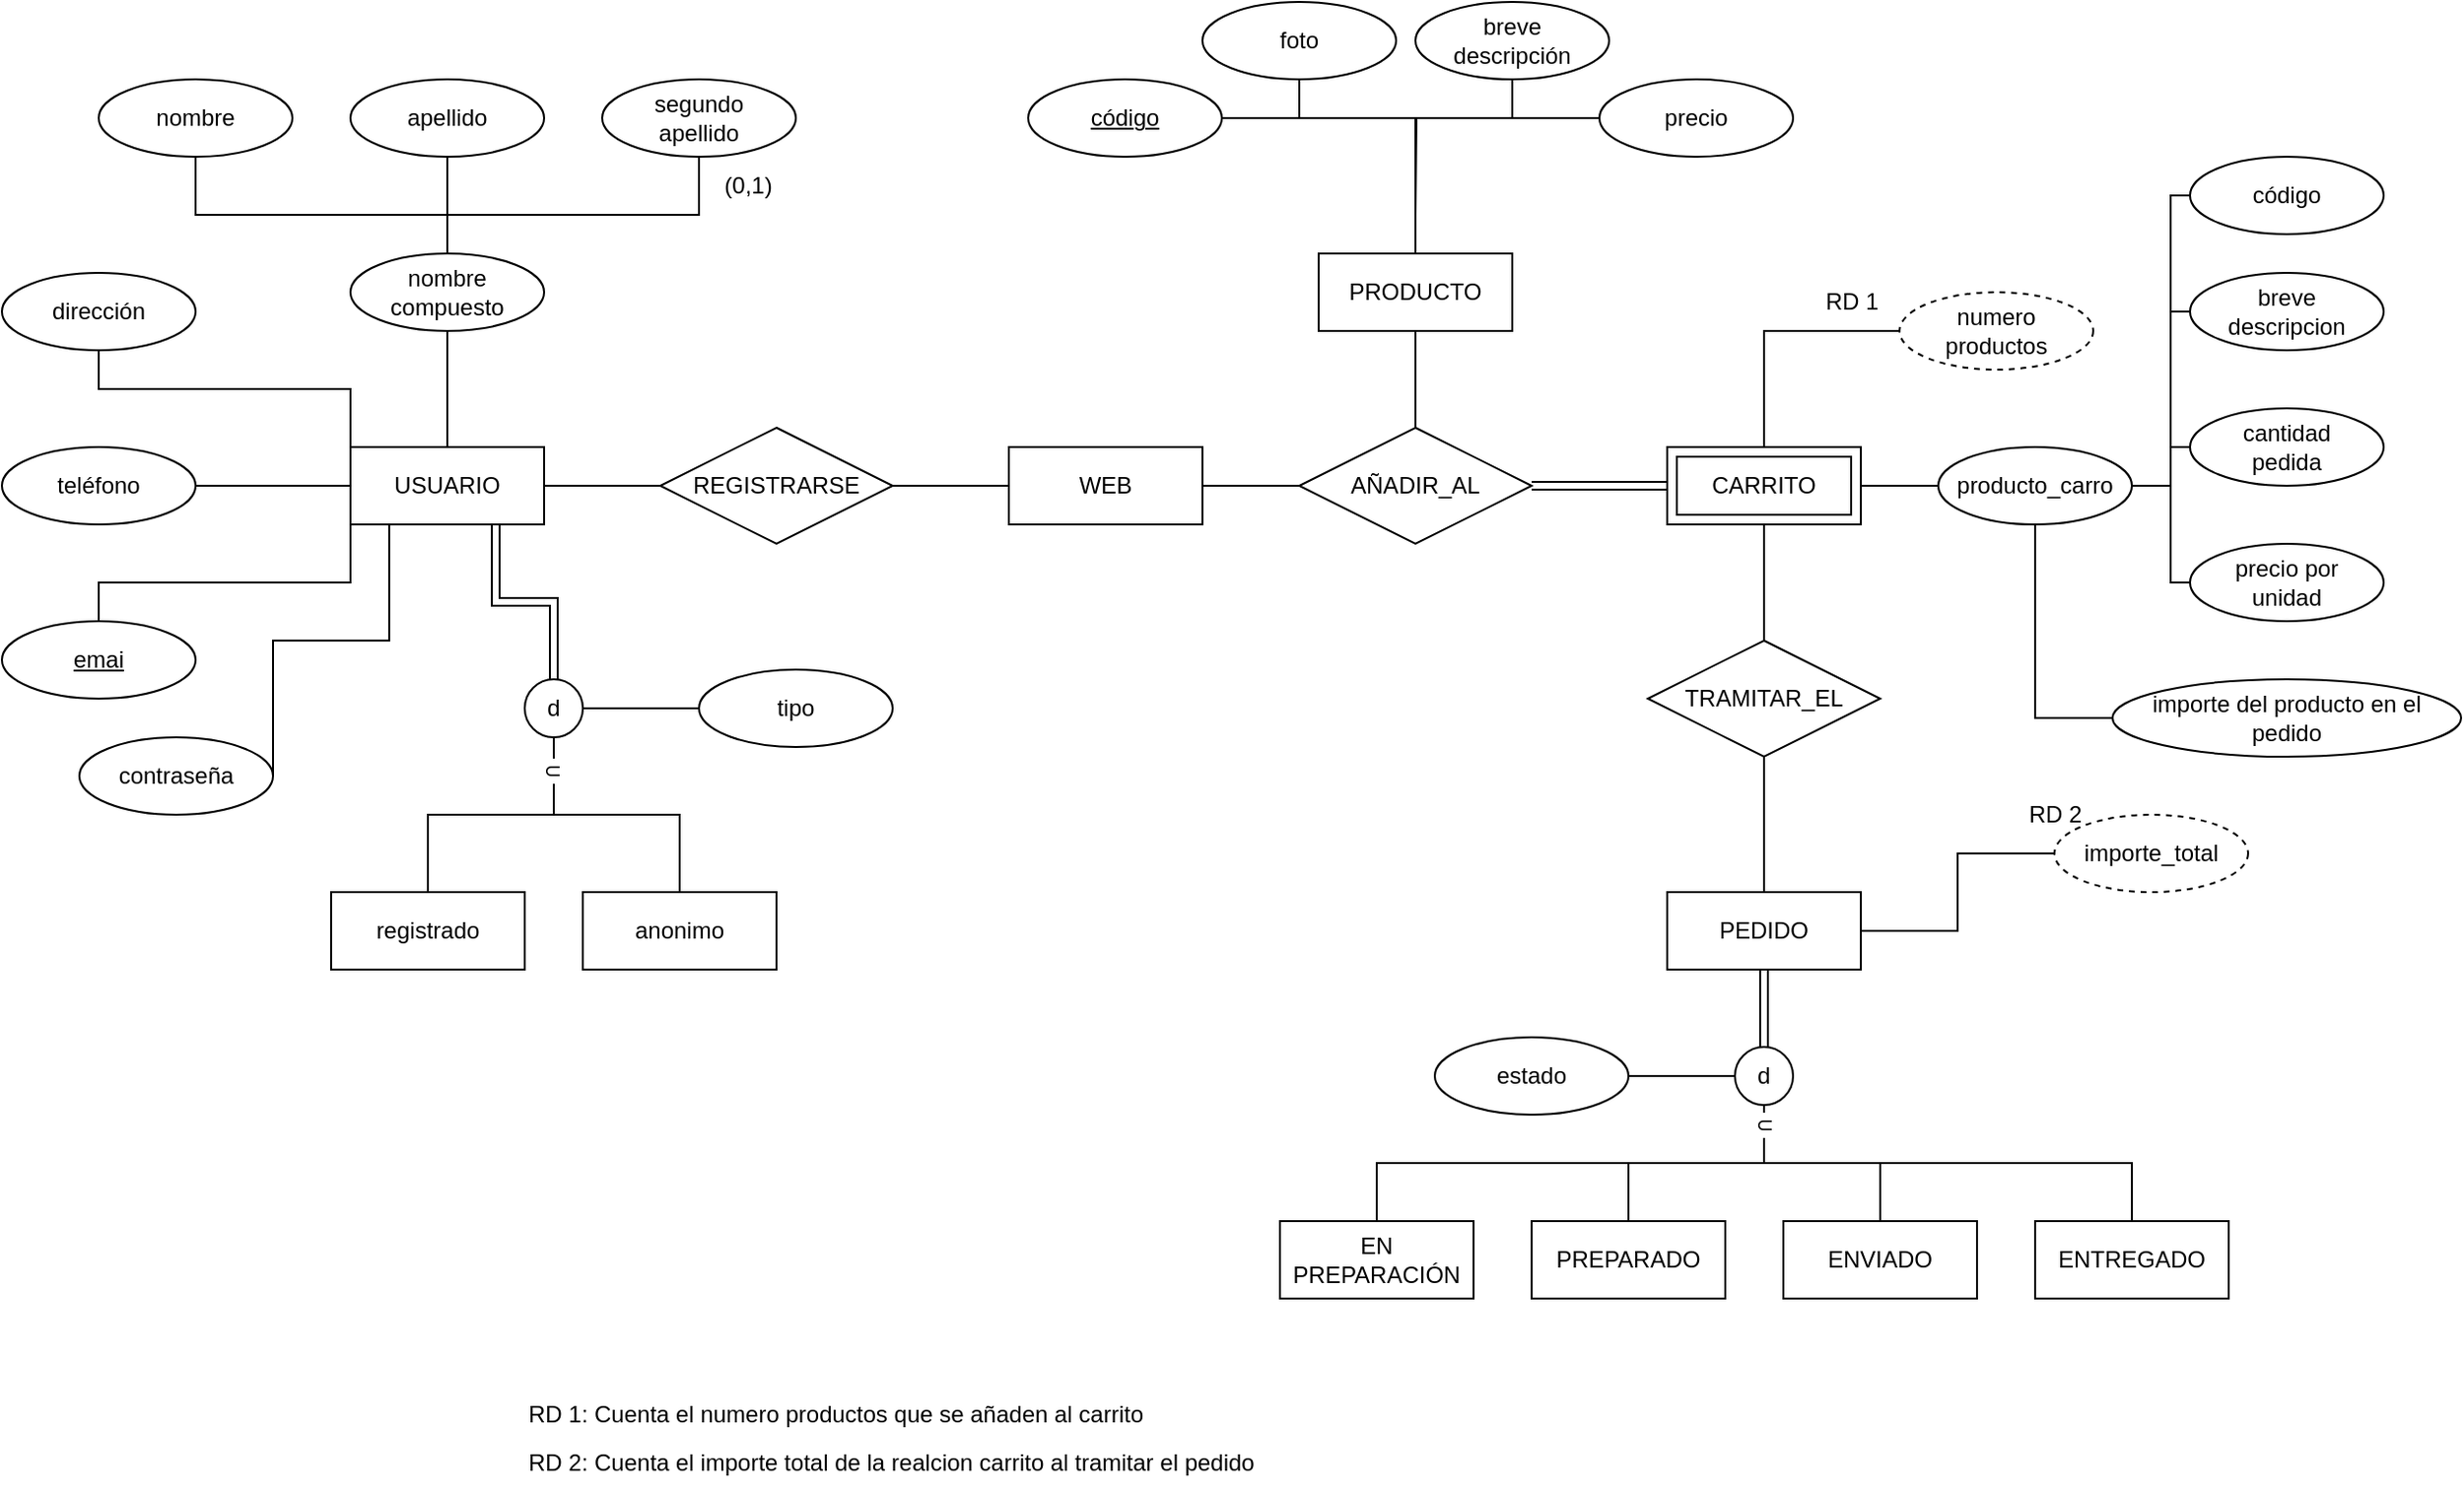 <mxfile version="20.8.20" type="github">
  <diagram name="Página-1" id="H3J9FWXN0q95DTH0rRs8">
    <mxGraphModel dx="1050" dy="619" grid="1" gridSize="10" guides="1" tooltips="1" connect="1" arrows="1" fold="1" page="1" pageScale="1" pageWidth="1654" pageHeight="1169" background="none" math="0" shadow="0">
      <root>
        <mxCell id="0" />
        <mxCell id="1" parent="0" />
        <mxCell id="3mSW8cx6iBZY5WVpWIEB-1" value="PEDIDO" style="whiteSpace=wrap;html=1;align=center;" parent="1" vertex="1">
          <mxGeometry x="1090" y="530" width="100" height="40" as="geometry" />
        </mxCell>
        <mxCell id="3mSW8cx6iBZY5WVpWIEB-14" style="edgeStyle=orthogonalEdgeStyle;rounded=0;orthogonalLoop=1;jettySize=auto;html=1;exitX=0.5;exitY=0;exitDx=0;exitDy=0;entryX=0.5;entryY=1;entryDx=0;entryDy=0;endArrow=none;endFill=0;" parent="1" source="3mSW8cx6iBZY5WVpWIEB-4" target="3mSW8cx6iBZY5WVpWIEB-8" edge="1">
          <mxGeometry relative="1" as="geometry" />
        </mxCell>
        <mxCell id="3mSW8cx6iBZY5WVpWIEB-4" value="EN PREPARACIÓN" style="whiteSpace=wrap;html=1;align=center;" parent="1" vertex="1">
          <mxGeometry x="890" y="700" width="100" height="40" as="geometry" />
        </mxCell>
        <mxCell id="3mSW8cx6iBZY5WVpWIEB-13" style="edgeStyle=orthogonalEdgeStyle;rounded=0;orthogonalLoop=1;jettySize=auto;html=1;exitX=0.5;exitY=0;exitDx=0;exitDy=0;entryX=0.5;entryY=1;entryDx=0;entryDy=0;endArrow=none;endFill=0;" parent="1" source="3mSW8cx6iBZY5WVpWIEB-5" target="3mSW8cx6iBZY5WVpWIEB-8" edge="1">
          <mxGeometry relative="1" as="geometry" />
        </mxCell>
        <mxCell id="3mSW8cx6iBZY5WVpWIEB-5" value="PREPARADO" style="whiteSpace=wrap;html=1;align=center;" parent="1" vertex="1">
          <mxGeometry x="1020" y="700" width="100" height="40" as="geometry" />
        </mxCell>
        <mxCell id="3mSW8cx6iBZY5WVpWIEB-12" style="edgeStyle=orthogonalEdgeStyle;rounded=0;orthogonalLoop=1;jettySize=auto;html=1;exitX=0.5;exitY=0;exitDx=0;exitDy=0;entryX=0.5;entryY=1;entryDx=0;entryDy=0;endArrow=none;endFill=0;" parent="1" source="3mSW8cx6iBZY5WVpWIEB-6" target="3mSW8cx6iBZY5WVpWIEB-8" edge="1">
          <mxGeometry relative="1" as="geometry" />
        </mxCell>
        <mxCell id="3mSW8cx6iBZY5WVpWIEB-6" value="ENVIADO" style="whiteSpace=wrap;html=1;align=center;" parent="1" vertex="1">
          <mxGeometry x="1150" y="700" width="100" height="40" as="geometry" />
        </mxCell>
        <mxCell id="3mSW8cx6iBZY5WVpWIEB-7" value="ENTREGADO" style="whiteSpace=wrap;html=1;align=center;" parent="1" vertex="1">
          <mxGeometry x="1280" y="700" width="100" height="40" as="geometry" />
        </mxCell>
        <mxCell id="3mSW8cx6iBZY5WVpWIEB-9" value="" style="edgeStyle=orthogonalEdgeStyle;rounded=0;orthogonalLoop=1;jettySize=auto;html=1;endArrow=none;endFill=0;shape=link;" parent="1" source="3mSW8cx6iBZY5WVpWIEB-8" target="3mSW8cx6iBZY5WVpWIEB-1" edge="1">
          <mxGeometry relative="1" as="geometry" />
        </mxCell>
        <mxCell id="3mSW8cx6iBZY5WVpWIEB-8" value="d" style="ellipse;whiteSpace=wrap;html=1;aspect=fixed;" parent="1" vertex="1">
          <mxGeometry x="1125" y="610" width="30" height="30" as="geometry" />
        </mxCell>
        <mxCell id="3mSW8cx6iBZY5WVpWIEB-11" value="⊂" style="edgeStyle=orthogonalEdgeStyle;rounded=0;orthogonalLoop=1;jettySize=auto;html=1;exitX=0.5;exitY=1;exitDx=0;exitDy=0;endArrow=none;endFill=0;entryX=0.5;entryY=0;entryDx=0;entryDy=0;entryPerimeter=0;" parent="1" source="3mSW8cx6iBZY5WVpWIEB-8" target="3mSW8cx6iBZY5WVpWIEB-7" edge="1">
          <mxGeometry x="-0.92" relative="1" as="geometry">
            <Array as="points">
              <mxPoint x="1140" y="670" />
              <mxPoint x="1330" y="670" />
            </Array>
            <mxPoint as="offset" />
          </mxGeometry>
        </mxCell>
        <mxCell id="3mSW8cx6iBZY5WVpWIEB-16" value="" style="edgeStyle=orthogonalEdgeStyle;rounded=0;orthogonalLoop=1;jettySize=auto;html=1;endArrow=none;endFill=0;" parent="1" source="3mSW8cx6iBZY5WVpWIEB-15" target="3mSW8cx6iBZY5WVpWIEB-8" edge="1">
          <mxGeometry relative="1" as="geometry" />
        </mxCell>
        <mxCell id="3mSW8cx6iBZY5WVpWIEB-15" value="estado" style="ellipse;whiteSpace=wrap;html=1;align=center;" parent="1" vertex="1">
          <mxGeometry x="970" y="605" width="100" height="40" as="geometry" />
        </mxCell>
        <mxCell id="3mSW8cx6iBZY5WVpWIEB-21" value="" style="edgeStyle=orthogonalEdgeStyle;rounded=0;orthogonalLoop=1;jettySize=auto;html=1;endArrow=none;endFill=0;" parent="1" source="3mSW8cx6iBZY5WVpWIEB-17" target="3mSW8cx6iBZY5WVpWIEB-19" edge="1">
          <mxGeometry relative="1" as="geometry" />
        </mxCell>
        <mxCell id="3mSW8cx6iBZY5WVpWIEB-89" style="edgeStyle=orthogonalEdgeStyle;rounded=0;orthogonalLoop=1;jettySize=auto;html=1;exitX=0.75;exitY=1;exitDx=0;exitDy=0;entryX=0.5;entryY=0;entryDx=0;entryDy=0;endArrow=none;endFill=0;shape=link;" parent="1" source="3mSW8cx6iBZY5WVpWIEB-17" target="3mSW8cx6iBZY5WVpWIEB-88" edge="1">
          <mxGeometry relative="1" as="geometry" />
        </mxCell>
        <mxCell id="3mSW8cx6iBZY5WVpWIEB-17" value="USUARIO" style="whiteSpace=wrap;html=1;align=center;" parent="1" vertex="1">
          <mxGeometry x="410" y="300" width="100" height="40" as="geometry" />
        </mxCell>
        <mxCell id="3mSW8cx6iBZY5WVpWIEB-18" value="WEB" style="whiteSpace=wrap;html=1;align=center;" parent="1" vertex="1">
          <mxGeometry x="750" y="300" width="100" height="40" as="geometry" />
        </mxCell>
        <mxCell id="3mSW8cx6iBZY5WVpWIEB-22" value="" style="edgeStyle=orthogonalEdgeStyle;rounded=0;orthogonalLoop=1;jettySize=auto;html=1;endArrow=none;endFill=0;" parent="1" source="3mSW8cx6iBZY5WVpWIEB-19" target="3mSW8cx6iBZY5WVpWIEB-18" edge="1">
          <mxGeometry relative="1" as="geometry" />
        </mxCell>
        <mxCell id="3mSW8cx6iBZY5WVpWIEB-19" value="REGISTRARSE" style="shape=rhombus;perimeter=rhombusPerimeter;whiteSpace=wrap;html=1;align=center;" parent="1" vertex="1">
          <mxGeometry x="570" y="290" width="120" height="60" as="geometry" />
        </mxCell>
        <mxCell id="3mSW8cx6iBZY5WVpWIEB-29" value="" style="edgeStyle=orthogonalEdgeStyle;rounded=0;orthogonalLoop=1;jettySize=auto;html=1;endArrow=none;endFill=0;" parent="1" source="3mSW8cx6iBZY5WVpWIEB-23" target="3mSW8cx6iBZY5WVpWIEB-27" edge="1">
          <mxGeometry relative="1" as="geometry" />
        </mxCell>
        <mxCell id="3mSW8cx6iBZY5WVpWIEB-69" value="" style="edgeStyle=orthogonalEdgeStyle;rounded=0;orthogonalLoop=1;jettySize=auto;html=1;endArrow=none;endFill=0;" parent="1" source="3mSW8cx6iBZY5WVpWIEB-23" target="3mSW8cx6iBZY5WVpWIEB-68" edge="1">
          <mxGeometry relative="1" as="geometry" />
        </mxCell>
        <mxCell id="3mSW8cx6iBZY5WVpWIEB-23" value="CARRITO" style="shape=ext;margin=3;double=1;whiteSpace=wrap;html=1;align=center;" parent="1" vertex="1">
          <mxGeometry x="1090" y="300" width="100" height="40" as="geometry" />
        </mxCell>
        <mxCell id="3mSW8cx6iBZY5WVpWIEB-25" value="" style="edgeStyle=orthogonalEdgeStyle;rounded=0;orthogonalLoop=1;jettySize=auto;html=1;endArrow=none;endFill=0;" parent="1" source="3mSW8cx6iBZY5WVpWIEB-24" target="3mSW8cx6iBZY5WVpWIEB-18" edge="1">
          <mxGeometry relative="1" as="geometry" />
        </mxCell>
        <mxCell id="3mSW8cx6iBZY5WVpWIEB-26" value="" style="edgeStyle=orthogonalEdgeStyle;rounded=0;orthogonalLoop=1;jettySize=auto;html=1;endArrow=none;endFill=0;shape=link;" parent="1" source="3mSW8cx6iBZY5WVpWIEB-24" target="3mSW8cx6iBZY5WVpWIEB-23" edge="1">
          <mxGeometry relative="1" as="geometry" />
        </mxCell>
        <mxCell id="3mSW8cx6iBZY5WVpWIEB-24" value="AÑADIR_AL" style="shape=rhombus;perimeter=rhombusPerimeter;whiteSpace=wrap;html=1;align=center;" parent="1" vertex="1">
          <mxGeometry x="900" y="290" width="120" height="60" as="geometry" />
        </mxCell>
        <mxCell id="3mSW8cx6iBZY5WVpWIEB-28" value="" style="edgeStyle=orthogonalEdgeStyle;rounded=0;orthogonalLoop=1;jettySize=auto;html=1;endArrow=none;endFill=0;" parent="1" source="3mSW8cx6iBZY5WVpWIEB-27" target="3mSW8cx6iBZY5WVpWIEB-1" edge="1">
          <mxGeometry relative="1" as="geometry" />
        </mxCell>
        <mxCell id="3mSW8cx6iBZY5WVpWIEB-27" value="TRAMITAR_EL" style="shape=rhombus;perimeter=rhombusPerimeter;whiteSpace=wrap;html=1;align=center;" parent="1" vertex="1">
          <mxGeometry x="1080" y="400" width="120" height="60" as="geometry" />
        </mxCell>
        <mxCell id="3mSW8cx6iBZY5WVpWIEB-32" value="" style="edgeStyle=orthogonalEdgeStyle;rounded=0;orthogonalLoop=1;jettySize=auto;html=1;endArrow=none;endFill=0;" parent="1" source="3mSW8cx6iBZY5WVpWIEB-31" target="3mSW8cx6iBZY5WVpWIEB-24" edge="1">
          <mxGeometry relative="1" as="geometry" />
        </mxCell>
        <mxCell id="3mSW8cx6iBZY5WVpWIEB-31" value="PRODUCTO" style="whiteSpace=wrap;html=1;align=center;" parent="1" vertex="1">
          <mxGeometry x="910" y="200" width="100" height="40" as="geometry" />
        </mxCell>
        <mxCell id="3mSW8cx6iBZY5WVpWIEB-37" style="edgeStyle=orthogonalEdgeStyle;rounded=0;orthogonalLoop=1;jettySize=auto;html=1;entryX=0.5;entryY=0;entryDx=0;entryDy=0;endArrow=none;endFill=0;" parent="1" source="3mSW8cx6iBZY5WVpWIEB-33" target="3mSW8cx6iBZY5WVpWIEB-31" edge="1">
          <mxGeometry relative="1" as="geometry" />
        </mxCell>
        <mxCell id="3mSW8cx6iBZY5WVpWIEB-33" value="&lt;u&gt;código&lt;/u&gt;" style="ellipse;whiteSpace=wrap;html=1;align=center;" parent="1" vertex="1">
          <mxGeometry x="760" y="110" width="100" height="40" as="geometry" />
        </mxCell>
        <mxCell id="3mSW8cx6iBZY5WVpWIEB-38" style="edgeStyle=orthogonalEdgeStyle;rounded=0;orthogonalLoop=1;jettySize=auto;html=1;endArrow=none;endFill=0;" parent="1" source="3mSW8cx6iBZY5WVpWIEB-34" target="3mSW8cx6iBZY5WVpWIEB-31" edge="1">
          <mxGeometry relative="1" as="geometry">
            <Array as="points">
              <mxPoint x="900" y="130" />
              <mxPoint x="960" y="130" />
            </Array>
          </mxGeometry>
        </mxCell>
        <mxCell id="3mSW8cx6iBZY5WVpWIEB-34" value="foto" style="ellipse;whiteSpace=wrap;html=1;align=center;" parent="1" vertex="1">
          <mxGeometry x="850" y="70" width="100" height="40" as="geometry" />
        </mxCell>
        <mxCell id="3mSW8cx6iBZY5WVpWIEB-40" style="edgeStyle=orthogonalEdgeStyle;rounded=0;orthogonalLoop=1;jettySize=auto;html=1;endArrow=none;endFill=0;" parent="1" source="3mSW8cx6iBZY5WVpWIEB-35" edge="1">
          <mxGeometry relative="1" as="geometry">
            <mxPoint x="960" y="180" as="targetPoint" />
            <Array as="points">
              <mxPoint x="1010" y="130" />
              <mxPoint x="960" y="130" />
            </Array>
          </mxGeometry>
        </mxCell>
        <mxCell id="3mSW8cx6iBZY5WVpWIEB-35" value="breve&lt;br&gt;descripción" style="ellipse;whiteSpace=wrap;html=1;align=center;" parent="1" vertex="1">
          <mxGeometry x="960" y="70" width="100" height="40" as="geometry" />
        </mxCell>
        <mxCell id="3mSW8cx6iBZY5WVpWIEB-41" style="edgeStyle=orthogonalEdgeStyle;rounded=0;orthogonalLoop=1;jettySize=auto;html=1;endArrow=none;endFill=0;" parent="1" source="3mSW8cx6iBZY5WVpWIEB-36" edge="1">
          <mxGeometry relative="1" as="geometry">
            <mxPoint x="960" y="180" as="targetPoint" />
          </mxGeometry>
        </mxCell>
        <mxCell id="3mSW8cx6iBZY5WVpWIEB-36" value="precio" style="ellipse;whiteSpace=wrap;html=1;align=center;" parent="1" vertex="1">
          <mxGeometry x="1055" y="110" width="100" height="40" as="geometry" />
        </mxCell>
        <mxCell id="3mSW8cx6iBZY5WVpWIEB-48" style="edgeStyle=orthogonalEdgeStyle;rounded=0;orthogonalLoop=1;jettySize=auto;html=1;entryX=0;entryY=0;entryDx=0;entryDy=0;endArrow=none;endFill=0;" parent="1" source="3mSW8cx6iBZY5WVpWIEB-42" target="3mSW8cx6iBZY5WVpWIEB-17" edge="1">
          <mxGeometry relative="1" as="geometry">
            <Array as="points">
              <mxPoint x="280" y="270" />
              <mxPoint x="410" y="270" />
            </Array>
          </mxGeometry>
        </mxCell>
        <mxCell id="3mSW8cx6iBZY5WVpWIEB-42" value="dirección" style="ellipse;whiteSpace=wrap;html=1;align=center;" parent="1" vertex="1">
          <mxGeometry x="230" y="210" width="100" height="40" as="geometry" />
        </mxCell>
        <mxCell id="3mSW8cx6iBZY5WVpWIEB-49" value="" style="edgeStyle=orthogonalEdgeStyle;rounded=0;orthogonalLoop=1;jettySize=auto;html=1;endArrow=none;endFill=0;" parent="1" source="3mSW8cx6iBZY5WVpWIEB-43" target="3mSW8cx6iBZY5WVpWIEB-17" edge="1">
          <mxGeometry relative="1" as="geometry" />
        </mxCell>
        <mxCell id="3mSW8cx6iBZY5WVpWIEB-43" value="teléfono" style="ellipse;whiteSpace=wrap;html=1;align=center;" parent="1" vertex="1">
          <mxGeometry x="230" y="300" width="100" height="40" as="geometry" />
        </mxCell>
        <mxCell id="3mSW8cx6iBZY5WVpWIEB-50" style="edgeStyle=orthogonalEdgeStyle;rounded=0;orthogonalLoop=1;jettySize=auto;html=1;entryX=0;entryY=1;entryDx=0;entryDy=0;endArrow=none;endFill=0;" parent="1" source="3mSW8cx6iBZY5WVpWIEB-44" target="3mSW8cx6iBZY5WVpWIEB-17" edge="1">
          <mxGeometry relative="1" as="geometry">
            <Array as="points">
              <mxPoint x="280" y="370" />
              <mxPoint x="410" y="370" />
            </Array>
          </mxGeometry>
        </mxCell>
        <mxCell id="3mSW8cx6iBZY5WVpWIEB-44" value="&lt;u&gt;emai&lt;/u&gt;" style="ellipse;whiteSpace=wrap;html=1;align=center;" parent="1" vertex="1">
          <mxGeometry x="230" y="390" width="100" height="40" as="geometry" />
        </mxCell>
        <mxCell id="3mSW8cx6iBZY5WVpWIEB-51" value="" style="edgeStyle=orthogonalEdgeStyle;rounded=0;orthogonalLoop=1;jettySize=auto;html=1;endArrow=none;endFill=0;" parent="1" source="3mSW8cx6iBZY5WVpWIEB-45" target="3mSW8cx6iBZY5WVpWIEB-17" edge="1">
          <mxGeometry relative="1" as="geometry">
            <Array as="points">
              <mxPoint x="370" y="400" />
              <mxPoint x="430" y="400" />
            </Array>
          </mxGeometry>
        </mxCell>
        <mxCell id="3mSW8cx6iBZY5WVpWIEB-45" value="contraseña" style="ellipse;whiteSpace=wrap;html=1;align=center;" parent="1" vertex="1">
          <mxGeometry x="270" y="450" width="100" height="40" as="geometry" />
        </mxCell>
        <mxCell id="3mSW8cx6iBZY5WVpWIEB-47" value="" style="edgeStyle=orthogonalEdgeStyle;rounded=0;orthogonalLoop=1;jettySize=auto;html=1;endArrow=none;endFill=0;" parent="1" source="3mSW8cx6iBZY5WVpWIEB-46" target="3mSW8cx6iBZY5WVpWIEB-17" edge="1">
          <mxGeometry relative="1" as="geometry" />
        </mxCell>
        <mxCell id="3mSW8cx6iBZY5WVpWIEB-46" value="nombre&lt;br&gt;compuesto" style="ellipse;whiteSpace=wrap;html=1;align=center;" parent="1" vertex="1">
          <mxGeometry x="410" y="200" width="100" height="40" as="geometry" />
        </mxCell>
        <mxCell id="3mSW8cx6iBZY5WVpWIEB-55" style="edgeStyle=orthogonalEdgeStyle;rounded=0;orthogonalLoop=1;jettySize=auto;html=1;entryX=0.5;entryY=0;entryDx=0;entryDy=0;endArrow=none;endFill=0;" parent="1" source="3mSW8cx6iBZY5WVpWIEB-52" target="3mSW8cx6iBZY5WVpWIEB-46" edge="1">
          <mxGeometry relative="1" as="geometry">
            <Array as="points">
              <mxPoint x="330" y="180" />
              <mxPoint x="460" y="180" />
            </Array>
          </mxGeometry>
        </mxCell>
        <mxCell id="3mSW8cx6iBZY5WVpWIEB-52" value="nombre" style="ellipse;whiteSpace=wrap;html=1;align=center;" parent="1" vertex="1">
          <mxGeometry x="280" y="110" width="100" height="40" as="geometry" />
        </mxCell>
        <mxCell id="3mSW8cx6iBZY5WVpWIEB-57" value="" style="edgeStyle=orthogonalEdgeStyle;rounded=0;orthogonalLoop=1;jettySize=auto;html=1;endArrow=none;endFill=0;" parent="1" source="3mSW8cx6iBZY5WVpWIEB-53" target="3mSW8cx6iBZY5WVpWIEB-46" edge="1">
          <mxGeometry relative="1" as="geometry" />
        </mxCell>
        <mxCell id="3mSW8cx6iBZY5WVpWIEB-53" value="apellido" style="ellipse;whiteSpace=wrap;html=1;align=center;" parent="1" vertex="1">
          <mxGeometry x="410" y="110" width="100" height="40" as="geometry" />
        </mxCell>
        <mxCell id="3mSW8cx6iBZY5WVpWIEB-56" style="edgeStyle=orthogonalEdgeStyle;rounded=0;orthogonalLoop=1;jettySize=auto;html=1;entryX=0.5;entryY=0;entryDx=0;entryDy=0;endArrow=none;endFill=0;" parent="1" source="3mSW8cx6iBZY5WVpWIEB-54" target="3mSW8cx6iBZY5WVpWIEB-46" edge="1">
          <mxGeometry relative="1" as="geometry">
            <Array as="points">
              <mxPoint x="590" y="180" />
              <mxPoint x="460" y="180" />
            </Array>
          </mxGeometry>
        </mxCell>
        <mxCell id="3mSW8cx6iBZY5WVpWIEB-54" value="segundo&lt;br&gt;apellido" style="ellipse;whiteSpace=wrap;html=1;align=center;" parent="1" vertex="1">
          <mxGeometry x="540" y="110" width="100" height="40" as="geometry" />
        </mxCell>
        <mxCell id="3mSW8cx6iBZY5WVpWIEB-58" value="(0,1)" style="text;html=1;align=center;verticalAlign=middle;resizable=0;points=[];autosize=1;strokeColor=none;fillColor=none;" parent="1" vertex="1">
          <mxGeometry x="590" y="150" width="50" height="30" as="geometry" />
        </mxCell>
        <mxCell id="3mSW8cx6iBZY5WVpWIEB-63" style="edgeStyle=orthogonalEdgeStyle;rounded=0;orthogonalLoop=1;jettySize=auto;html=1;entryX=0.5;entryY=0;entryDx=0;entryDy=0;endArrow=none;endFill=0;" parent="1" source="3mSW8cx6iBZY5WVpWIEB-62" target="3mSW8cx6iBZY5WVpWIEB-23" edge="1">
          <mxGeometry relative="1" as="geometry" />
        </mxCell>
        <mxCell id="3mSW8cx6iBZY5WVpWIEB-62" value="numero&lt;br&gt;productos" style="ellipse;whiteSpace=wrap;html=1;align=center;dashed=1;" parent="1" vertex="1">
          <mxGeometry x="1210" y="220" width="100" height="40" as="geometry" />
        </mxCell>
        <mxCell id="3mSW8cx6iBZY5WVpWIEB-64" value="RD 1" style="text;html=1;align=center;verticalAlign=middle;resizable=0;points=[];autosize=1;strokeColor=none;fillColor=none;" parent="1" vertex="1">
          <mxGeometry x="1160" y="210" width="50" height="30" as="geometry" />
        </mxCell>
        <mxCell id="3mSW8cx6iBZY5WVpWIEB-66" value="" style="edgeStyle=orthogonalEdgeStyle;rounded=0;orthogonalLoop=1;jettySize=auto;html=1;endArrow=none;endFill=0;" parent="1" source="3mSW8cx6iBZY5WVpWIEB-65" target="3mSW8cx6iBZY5WVpWIEB-1" edge="1">
          <mxGeometry relative="1" as="geometry" />
        </mxCell>
        <mxCell id="3mSW8cx6iBZY5WVpWIEB-65" value="importe_total" style="ellipse;whiteSpace=wrap;html=1;align=center;dashed=1;" parent="1" vertex="1">
          <mxGeometry x="1290" y="490" width="100" height="40" as="geometry" />
        </mxCell>
        <mxCell id="3mSW8cx6iBZY5WVpWIEB-77" style="edgeStyle=orthogonalEdgeStyle;rounded=0;orthogonalLoop=1;jettySize=auto;html=1;entryX=0;entryY=0.5;entryDx=0;entryDy=0;endArrow=none;endFill=0;" parent="1" source="3mSW8cx6iBZY5WVpWIEB-68" target="3mSW8cx6iBZY5WVpWIEB-75" edge="1">
          <mxGeometry relative="1" as="geometry" />
        </mxCell>
        <mxCell id="3mSW8cx6iBZY5WVpWIEB-78" style="edgeStyle=orthogonalEdgeStyle;rounded=0;orthogonalLoop=1;jettySize=auto;html=1;entryX=0;entryY=0.5;entryDx=0;entryDy=0;endArrow=none;endFill=0;" parent="1" source="3mSW8cx6iBZY5WVpWIEB-68" target="3mSW8cx6iBZY5WVpWIEB-74" edge="1">
          <mxGeometry relative="1" as="geometry">
            <Array as="points">
              <mxPoint x="1350" y="320" />
              <mxPoint x="1350" y="370" />
            </Array>
          </mxGeometry>
        </mxCell>
        <mxCell id="3mSW8cx6iBZY5WVpWIEB-79" style="edgeStyle=orthogonalEdgeStyle;rounded=0;orthogonalLoop=1;jettySize=auto;html=1;entryX=0;entryY=0.5;entryDx=0;entryDy=0;endArrow=none;endFill=0;" parent="1" source="3mSW8cx6iBZY5WVpWIEB-68" target="3mSW8cx6iBZY5WVpWIEB-73" edge="1">
          <mxGeometry relative="1" as="geometry" />
        </mxCell>
        <mxCell id="3mSW8cx6iBZY5WVpWIEB-80" style="edgeStyle=orthogonalEdgeStyle;rounded=0;orthogonalLoop=1;jettySize=auto;html=1;entryX=0;entryY=0.5;entryDx=0;entryDy=0;endArrow=none;endFill=0;" parent="1" source="3mSW8cx6iBZY5WVpWIEB-68" target="3mSW8cx6iBZY5WVpWIEB-71" edge="1">
          <mxGeometry relative="1" as="geometry">
            <Array as="points">
              <mxPoint x="1350" y="320" />
              <mxPoint x="1350" y="230" />
            </Array>
          </mxGeometry>
        </mxCell>
        <mxCell id="3mSW8cx6iBZY5WVpWIEB-81" style="edgeStyle=orthogonalEdgeStyle;rounded=0;orthogonalLoop=1;jettySize=auto;html=1;entryX=0;entryY=0.5;entryDx=0;entryDy=0;endArrow=none;endFill=0;" parent="1" source="3mSW8cx6iBZY5WVpWIEB-68" target="3mSW8cx6iBZY5WVpWIEB-70" edge="1">
          <mxGeometry relative="1" as="geometry">
            <Array as="points">
              <mxPoint x="1350" y="320" />
              <mxPoint x="1350" y="170" />
            </Array>
          </mxGeometry>
        </mxCell>
        <mxCell id="3mSW8cx6iBZY5WVpWIEB-68" value="producto_carro" style="ellipse;whiteSpace=wrap;html=1;align=center;" parent="1" vertex="1">
          <mxGeometry x="1230" y="300" width="100" height="40" as="geometry" />
        </mxCell>
        <mxCell id="3mSW8cx6iBZY5WVpWIEB-70" value="código" style="ellipse;whiteSpace=wrap;html=1;align=center;" parent="1" vertex="1">
          <mxGeometry x="1360" y="150" width="100" height="40" as="geometry" />
        </mxCell>
        <mxCell id="3mSW8cx6iBZY5WVpWIEB-71" value="breve&lt;br&gt;descripcion" style="ellipse;whiteSpace=wrap;html=1;align=center;" parent="1" vertex="1">
          <mxGeometry x="1360" y="210" width="100" height="40" as="geometry" />
        </mxCell>
        <mxCell id="3mSW8cx6iBZY5WVpWIEB-73" value="cantidad&lt;br&gt;pedida" style="ellipse;whiteSpace=wrap;html=1;align=center;" parent="1" vertex="1">
          <mxGeometry x="1360" y="280" width="100" height="40" as="geometry" />
        </mxCell>
        <mxCell id="3mSW8cx6iBZY5WVpWIEB-74" value="precio por&lt;br&gt;unidad" style="ellipse;whiteSpace=wrap;html=1;align=center;" parent="1" vertex="1">
          <mxGeometry x="1360" y="350" width="100" height="40" as="geometry" />
        </mxCell>
        <mxCell id="3mSW8cx6iBZY5WVpWIEB-75" value="importe del producto en el pedido" style="ellipse;whiteSpace=wrap;html=1;align=center;" parent="1" vertex="1">
          <mxGeometry x="1320" y="420" width="180" height="40" as="geometry" />
        </mxCell>
        <mxCell id="3mSW8cx6iBZY5WVpWIEB-92" style="edgeStyle=orthogonalEdgeStyle;rounded=0;orthogonalLoop=1;jettySize=auto;html=1;entryX=0.5;entryY=0;entryDx=0;entryDy=0;endArrow=none;endFill=0;" parent="1" source="3mSW8cx6iBZY5WVpWIEB-88" target="3mSW8cx6iBZY5WVpWIEB-90" edge="1">
          <mxGeometry relative="1" as="geometry" />
        </mxCell>
        <mxCell id="3mSW8cx6iBZY5WVpWIEB-93" style="edgeStyle=orthogonalEdgeStyle;rounded=0;orthogonalLoop=1;jettySize=auto;html=1;exitX=0.5;exitY=1;exitDx=0;exitDy=0;endArrow=none;endFill=0;" parent="1" source="3mSW8cx6iBZY5WVpWIEB-88" target="3mSW8cx6iBZY5WVpWIEB-91" edge="1">
          <mxGeometry relative="1" as="geometry" />
        </mxCell>
        <mxCell id="3mSW8cx6iBZY5WVpWIEB-98" value="⊂" style="edgeLabel;html=1;align=center;verticalAlign=middle;resizable=0;points=[];" parent="3mSW8cx6iBZY5WVpWIEB-93" vertex="1" connectable="0">
          <mxGeometry x="-0.765" y="-1" relative="1" as="geometry">
            <mxPoint as="offset" />
          </mxGeometry>
        </mxCell>
        <mxCell id="3mSW8cx6iBZY5WVpWIEB-95" style="edgeStyle=orthogonalEdgeStyle;rounded=0;orthogonalLoop=1;jettySize=auto;html=1;endArrow=none;endFill=0;" parent="1" source="3mSW8cx6iBZY5WVpWIEB-88" edge="1">
          <mxGeometry relative="1" as="geometry">
            <mxPoint x="625" y="435" as="targetPoint" />
          </mxGeometry>
        </mxCell>
        <mxCell id="3mSW8cx6iBZY5WVpWIEB-88" value="d" style="ellipse;whiteSpace=wrap;html=1;aspect=fixed;" parent="1" vertex="1">
          <mxGeometry x="500" y="420" width="30" height="30" as="geometry" />
        </mxCell>
        <mxCell id="3mSW8cx6iBZY5WVpWIEB-90" value="registrado" style="whiteSpace=wrap;html=1;align=center;" parent="1" vertex="1">
          <mxGeometry x="400" y="530" width="100" height="40" as="geometry" />
        </mxCell>
        <mxCell id="3mSW8cx6iBZY5WVpWIEB-91" value="anonimo" style="whiteSpace=wrap;html=1;align=center;" parent="1" vertex="1">
          <mxGeometry x="530" y="530" width="100" height="40" as="geometry" />
        </mxCell>
        <mxCell id="3mSW8cx6iBZY5WVpWIEB-96" value="tipo" style="ellipse;whiteSpace=wrap;html=1;align=center;" parent="1" vertex="1">
          <mxGeometry x="590" y="415" width="100" height="40" as="geometry" />
        </mxCell>
        <mxCell id="lgTFkgANbVFN4q80KFTZ-1" value="RD 1: Cuenta el numero productos que se añaden al carrito&amp;nbsp;" style="text;html=1;align=left;verticalAlign=middle;resizable=0;points=[];autosize=1;strokeColor=none;fillColor=none;" vertex="1" parent="1">
          <mxGeometry x="500" y="785" width="340" height="30" as="geometry" />
        </mxCell>
        <mxCell id="lgTFkgANbVFN4q80KFTZ-2" value="RD 2: Cuenta el importe total de la realcion carrito al tramitar el pedido" style="text;html=1;align=left;verticalAlign=middle;resizable=0;points=[];autosize=1;strokeColor=none;fillColor=none;" vertex="1" parent="1">
          <mxGeometry x="500" y="810" width="400" height="30" as="geometry" />
        </mxCell>
        <mxCell id="lgTFkgANbVFN4q80KFTZ-3" value="RD 2" style="text;html=1;align=center;verticalAlign=middle;resizable=0;points=[];autosize=1;strokeColor=none;fillColor=none;" vertex="1" parent="1">
          <mxGeometry x="1265" y="475" width="50" height="30" as="geometry" />
        </mxCell>
      </root>
    </mxGraphModel>
  </diagram>
</mxfile>

